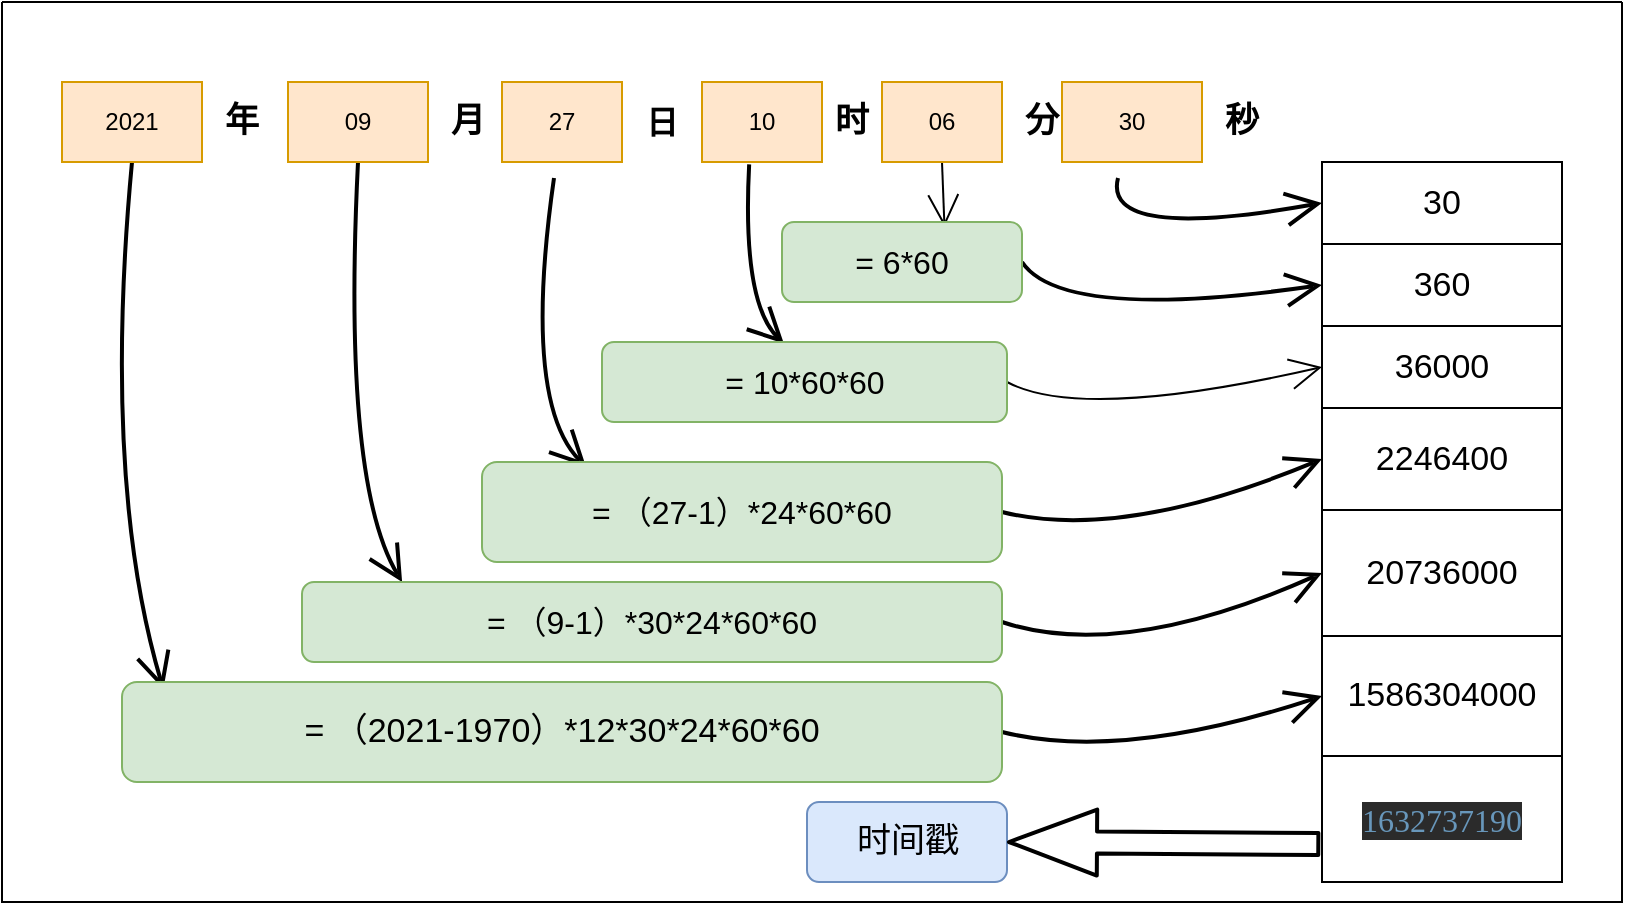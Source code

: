 <mxfile version="15.3.5" type="github"><diagram id="U4mt9spUrg4RPko_rtaC" name="Page-1"><mxGraphModel dx="1038" dy="583" grid="1" gridSize="10" guides="1" tooltips="1" connect="1" arrows="1" fold="1" page="1" pageScale="1" pageWidth="827" pageHeight="1169" math="0" shadow="0"><root><mxCell id="0"/><mxCell id="1" parent="0"/><mxCell id="R2dwJUA2b5WfOs4AcU1H-3" value="" style="swimlane;startSize=0;hachureGap=4;pointerEvents=0;" vertex="1" parent="1"><mxGeometry x="90" y="300" width="810" height="450" as="geometry"/></mxCell><mxCell id="R2dwJUA2b5WfOs4AcU1H-53" style="edgeStyle=none;curved=1;rounded=0;orthogonalLoop=1;jettySize=auto;html=1;exitX=0.5;exitY=1;exitDx=0;exitDy=0;entryX=0.047;entryY=0.072;entryDx=0;entryDy=0;entryPerimeter=0;fontSize=17;endArrow=open;startSize=14;endSize=14;sourcePerimeterSpacing=8;targetPerimeterSpacing=8;strokeWidth=2;" edge="1" parent="R2dwJUA2b5WfOs4AcU1H-3" source="R2dwJUA2b5WfOs4AcU1H-1" target="R2dwJUA2b5WfOs4AcU1H-50"><mxGeometry relative="1" as="geometry"><Array as="points"><mxPoint x="50" y="240"/></Array></mxGeometry></mxCell><mxCell id="R2dwJUA2b5WfOs4AcU1H-1" value="2021" style="rounded=0;whiteSpace=wrap;html=1;hachureGap=4;pointerEvents=0;fillColor=#ffe6cc;strokeColor=#d79b00;" vertex="1" parent="R2dwJUA2b5WfOs4AcU1H-3"><mxGeometry x="30" y="40" width="70" height="40" as="geometry"/></mxCell><mxCell id="R2dwJUA2b5WfOs4AcU1H-51" style="edgeStyle=none;curved=1;rounded=0;orthogonalLoop=1;jettySize=auto;html=1;exitX=0.5;exitY=1;exitDx=0;exitDy=0;entryX=0.143;entryY=0;entryDx=0;entryDy=0;entryPerimeter=0;fontSize=17;endArrow=open;startSize=14;endSize=14;sourcePerimeterSpacing=8;targetPerimeterSpacing=8;strokeWidth=2;" edge="1" parent="R2dwJUA2b5WfOs4AcU1H-3" source="R2dwJUA2b5WfOs4AcU1H-2" target="R2dwJUA2b5WfOs4AcU1H-11"><mxGeometry relative="1" as="geometry"><Array as="points"><mxPoint x="170" y="240"/></Array></mxGeometry></mxCell><mxCell id="R2dwJUA2b5WfOs4AcU1H-2" value="09" style="rounded=0;whiteSpace=wrap;html=1;hachureGap=4;pointerEvents=0;fillColor=#ffe6cc;strokeColor=#d79b00;" vertex="1" parent="R2dwJUA2b5WfOs4AcU1H-3"><mxGeometry x="143" y="40" width="70" height="40" as="geometry"/></mxCell><mxCell id="R2dwJUA2b5WfOs4AcU1H-48" style="edgeStyle=none;curved=1;rounded=0;orthogonalLoop=1;jettySize=auto;html=1;entryX=0.2;entryY=0.048;entryDx=0;entryDy=0;entryPerimeter=0;fontSize=17;endArrow=open;startSize=14;endSize=14;sourcePerimeterSpacing=8;targetPerimeterSpacing=8;strokeWidth=2;" edge="1" parent="R2dwJUA2b5WfOs4AcU1H-3" source="R2dwJUA2b5WfOs4AcU1H-4" target="R2dwJUA2b5WfOs4AcU1H-10"><mxGeometry relative="1" as="geometry"><Array as="points"><mxPoint x="260" y="200"/></Array></mxGeometry></mxCell><mxCell id="R2dwJUA2b5WfOs4AcU1H-4" value="27" style="rounded=0;whiteSpace=wrap;html=1;hachureGap=4;pointerEvents=0;fillColor=#ffe6cc;strokeColor=#d79b00;" vertex="1" parent="R2dwJUA2b5WfOs4AcU1H-3"><mxGeometry x="250" y="40" width="60" height="40" as="geometry"/></mxCell><mxCell id="R2dwJUA2b5WfOs4AcU1H-46" style="edgeStyle=none;curved=1;rounded=0;orthogonalLoop=1;jettySize=auto;html=1;exitX=0.393;exitY=1.03;exitDx=0;exitDy=0;fontSize=17;endArrow=open;startSize=14;endSize=14;sourcePerimeterSpacing=8;targetPerimeterSpacing=8;entryX=0.449;entryY=0.02;entryDx=0;entryDy=0;entryPerimeter=0;exitPerimeter=0;strokeWidth=2;" edge="1" parent="R2dwJUA2b5WfOs4AcU1H-3" source="R2dwJUA2b5WfOs4AcU1H-5" target="R2dwJUA2b5WfOs4AcU1H-9"><mxGeometry relative="1" as="geometry"><Array as="points"><mxPoint x="370" y="150"/></Array></mxGeometry></mxCell><mxCell id="R2dwJUA2b5WfOs4AcU1H-5" value="10" style="rounded=0;whiteSpace=wrap;html=1;hachureGap=4;pointerEvents=0;fillColor=#ffe6cc;strokeColor=#d79b00;" vertex="1" parent="R2dwJUA2b5WfOs4AcU1H-3"><mxGeometry x="350" y="40" width="60" height="40" as="geometry"/></mxCell><mxCell id="R2dwJUA2b5WfOs4AcU1H-44" style="edgeStyle=none;curved=1;rounded=0;orthogonalLoop=1;jettySize=auto;html=1;exitX=0.5;exitY=1;exitDx=0;exitDy=0;fontSize=17;endArrow=open;startSize=14;endSize=14;sourcePerimeterSpacing=8;targetPerimeterSpacing=8;entryX=0.677;entryY=0.06;entryDx=0;entryDy=0;entryPerimeter=0;" edge="1" parent="R2dwJUA2b5WfOs4AcU1H-3" source="R2dwJUA2b5WfOs4AcU1H-7" target="R2dwJUA2b5WfOs4AcU1H-8"><mxGeometry relative="1" as="geometry"><mxPoint x="470" y="120" as="targetPoint"/></mxGeometry></mxCell><mxCell id="R2dwJUA2b5WfOs4AcU1H-7" value="06" style="rounded=0;whiteSpace=wrap;html=1;hachureGap=4;pointerEvents=0;fillColor=#ffe6cc;strokeColor=#d79b00;" vertex="1" parent="R2dwJUA2b5WfOs4AcU1H-3"><mxGeometry x="440" y="40" width="60" height="40" as="geometry"/></mxCell><mxCell id="R2dwJUA2b5WfOs4AcU1H-45" style="edgeStyle=none;curved=1;rounded=0;orthogonalLoop=1;jettySize=auto;html=1;exitX=1;exitY=0.5;exitDx=0;exitDy=0;entryX=0;entryY=0.5;entryDx=0;entryDy=0;fontSize=17;endArrow=open;startSize=14;endSize=14;sourcePerimeterSpacing=8;targetPerimeterSpacing=8;strokeWidth=2;" edge="1" parent="R2dwJUA2b5WfOs4AcU1H-3" source="R2dwJUA2b5WfOs4AcU1H-8" target="R2dwJUA2b5WfOs4AcU1H-33"><mxGeometry relative="1" as="geometry"><Array as="points"><mxPoint x="530" y="160"/></Array></mxGeometry></mxCell><mxCell id="R2dwJUA2b5WfOs4AcU1H-8" value="= 6*60" style="rounded=1;whiteSpace=wrap;html=1;hachureGap=4;pointerEvents=0;fontSize=16;fillColor=#d5e8d4;strokeColor=#82b366;" vertex="1" parent="R2dwJUA2b5WfOs4AcU1H-3"><mxGeometry x="390" y="110" width="120" height="40" as="geometry"/></mxCell><mxCell id="R2dwJUA2b5WfOs4AcU1H-47" style="edgeStyle=none;curved=1;rounded=0;orthogonalLoop=1;jettySize=auto;html=1;exitX=1;exitY=0.5;exitDx=0;exitDy=0;entryX=0;entryY=0.5;entryDx=0;entryDy=0;fontSize=17;endArrow=open;startSize=14;endSize=14;sourcePerimeterSpacing=8;targetPerimeterSpacing=8;strokeWidth=1;" edge="1" parent="R2dwJUA2b5WfOs4AcU1H-3" source="R2dwJUA2b5WfOs4AcU1H-9" target="R2dwJUA2b5WfOs4AcU1H-35"><mxGeometry relative="1" as="geometry"><Array as="points"><mxPoint x="540" y="210"/></Array></mxGeometry></mxCell><mxCell id="R2dwJUA2b5WfOs4AcU1H-9" value="= 10*60*60" style="rounded=1;whiteSpace=wrap;html=1;hachureGap=4;pointerEvents=0;fontSize=16;fillColor=#d5e8d4;strokeColor=#82b366;" vertex="1" parent="R2dwJUA2b5WfOs4AcU1H-3"><mxGeometry x="300" y="170" width="202.5" height="40" as="geometry"/></mxCell><mxCell id="R2dwJUA2b5WfOs4AcU1H-49" style="edgeStyle=none;curved=1;rounded=0;orthogonalLoop=1;jettySize=auto;html=1;exitX=1;exitY=0.5;exitDx=0;exitDy=0;entryX=0;entryY=0.5;entryDx=0;entryDy=0;fontSize=17;endArrow=open;startSize=14;endSize=14;sourcePerimeterSpacing=8;targetPerimeterSpacing=8;strokeWidth=2;" edge="1" parent="R2dwJUA2b5WfOs4AcU1H-3" source="R2dwJUA2b5WfOs4AcU1H-10" target="R2dwJUA2b5WfOs4AcU1H-37"><mxGeometry relative="1" as="geometry"><Array as="points"><mxPoint x="560" y="270"/></Array></mxGeometry></mxCell><mxCell id="R2dwJUA2b5WfOs4AcU1H-10" value="= （27-1）*24*60*60" style="rounded=1;whiteSpace=wrap;html=1;hachureGap=4;pointerEvents=0;fontSize=16;fillColor=#d5e8d4;strokeColor=#82b366;" vertex="1" parent="R2dwJUA2b5WfOs4AcU1H-3"><mxGeometry x="240" y="230" width="260" height="50" as="geometry"/></mxCell><mxCell id="R2dwJUA2b5WfOs4AcU1H-52" style="edgeStyle=none;curved=1;rounded=0;orthogonalLoop=1;jettySize=auto;html=1;exitX=1;exitY=0.5;exitDx=0;exitDy=0;entryX=0;entryY=0.5;entryDx=0;entryDy=0;fontSize=17;endArrow=open;startSize=14;endSize=14;sourcePerimeterSpacing=8;targetPerimeterSpacing=8;strokeWidth=2;" edge="1" parent="R2dwJUA2b5WfOs4AcU1H-3" source="R2dwJUA2b5WfOs4AcU1H-11" target="R2dwJUA2b5WfOs4AcU1H-39"><mxGeometry relative="1" as="geometry"><Array as="points"><mxPoint x="560" y="330"/></Array></mxGeometry></mxCell><mxCell id="R2dwJUA2b5WfOs4AcU1H-11" value="= （9-1）*30*24*60*60" style="rounded=1;whiteSpace=wrap;html=1;hachureGap=4;pointerEvents=0;fontSize=16;fillColor=#d5e8d4;strokeColor=#82b366;" vertex="1" parent="R2dwJUA2b5WfOs4AcU1H-3"><mxGeometry x="150" y="290" width="350" height="40" as="geometry"/></mxCell><mxCell id="R2dwJUA2b5WfOs4AcU1H-43" style="edgeStyle=none;curved=1;rounded=0;orthogonalLoop=1;jettySize=auto;html=1;entryX=0;entryY=0.5;entryDx=0;entryDy=0;fontSize=17;endArrow=open;startSize=14;endSize=14;sourcePerimeterSpacing=8;targetPerimeterSpacing=8;strokeWidth=2;" edge="1" parent="R2dwJUA2b5WfOs4AcU1H-3" source="R2dwJUA2b5WfOs4AcU1H-12" target="R2dwJUA2b5WfOs4AcU1H-31"><mxGeometry relative="1" as="geometry"><Array as="points"><mxPoint x="550" y="120"/></Array></mxGeometry></mxCell><mxCell id="R2dwJUA2b5WfOs4AcU1H-12" value="30" style="rounded=0;whiteSpace=wrap;html=1;hachureGap=4;pointerEvents=0;fillColor=#ffe6cc;strokeColor=#d79b00;" vertex="1" parent="R2dwJUA2b5WfOs4AcU1H-3"><mxGeometry x="530" y="40" width="70" height="40" as="geometry"/></mxCell><mxCell id="R2dwJUA2b5WfOs4AcU1H-13" value="年" style="text;html=1;strokeColor=none;fillColor=none;align=center;verticalAlign=middle;whiteSpace=wrap;rounded=0;hachureGap=4;pointerEvents=0;fontSize=17;fontStyle=1" vertex="1" parent="R2dwJUA2b5WfOs4AcU1H-3"><mxGeometry x="100" y="50" width="40" height="20" as="geometry"/></mxCell><mxCell id="R2dwJUA2b5WfOs4AcU1H-14" value="月" style="text;html=1;strokeColor=none;fillColor=none;align=center;verticalAlign=middle;whiteSpace=wrap;rounded=0;hachureGap=4;pointerEvents=0;fontStyle=1;fontSize=17;" vertex="1" parent="R2dwJUA2b5WfOs4AcU1H-3"><mxGeometry x="213" y="50" width="40" height="20" as="geometry"/></mxCell><mxCell id="R2dwJUA2b5WfOs4AcU1H-15" value="日" style="text;html=1;strokeColor=none;fillColor=none;align=center;verticalAlign=middle;whiteSpace=wrap;rounded=0;hachureGap=4;pointerEvents=0;fontSize=16;fontStyle=1" vertex="1" parent="R2dwJUA2b5WfOs4AcU1H-3"><mxGeometry x="310" y="50" width="40" height="20" as="geometry"/></mxCell><mxCell id="R2dwJUA2b5WfOs4AcU1H-16" value="时" style="text;html=1;strokeColor=none;fillColor=none;align=center;verticalAlign=middle;whiteSpace=wrap;rounded=0;hachureGap=4;pointerEvents=0;fontSize=17;fontStyle=1" vertex="1" parent="R2dwJUA2b5WfOs4AcU1H-3"><mxGeometry x="405" y="50" width="40" height="20" as="geometry"/></mxCell><mxCell id="R2dwJUA2b5WfOs4AcU1H-17" value="分" style="text;html=1;strokeColor=none;fillColor=none;align=center;verticalAlign=middle;whiteSpace=wrap;rounded=0;hachureGap=4;pointerEvents=0;fontSize=17;fontStyle=1" vertex="1" parent="R2dwJUA2b5WfOs4AcU1H-3"><mxGeometry x="500" y="50" width="40" height="20" as="geometry"/></mxCell><mxCell id="R2dwJUA2b5WfOs4AcU1H-29" value="秒" style="text;html=1;strokeColor=none;fillColor=none;align=center;verticalAlign=middle;whiteSpace=wrap;rounded=0;hachureGap=4;pointerEvents=0;fontSize=17;fontStyle=1" vertex="1" parent="R2dwJUA2b5WfOs4AcU1H-3"><mxGeometry x="600" y="50" width="40" height="20" as="geometry"/></mxCell><mxCell id="R2dwJUA2b5WfOs4AcU1H-30" value="" style="shape=table;startSize=0;container=1;collapsible=0;childLayout=tableLayout;hachureGap=4;pointerEvents=0;fontSize=17;" vertex="1" parent="R2dwJUA2b5WfOs4AcU1H-3"><mxGeometry x="660" y="80" width="120" height="360" as="geometry"/></mxCell><mxCell id="R2dwJUA2b5WfOs4AcU1H-31" value="" style="shape=partialRectangle;collapsible=0;dropTarget=0;pointerEvents=0;fillColor=none;top=0;left=0;bottom=0;right=0;points=[[0,0.5],[1,0.5]];portConstraint=eastwest;hachureGap=4;fontSize=17;" vertex="1" parent="R2dwJUA2b5WfOs4AcU1H-30"><mxGeometry width="120" height="41" as="geometry"/></mxCell><mxCell id="R2dwJUA2b5WfOs4AcU1H-32" value="30" style="shape=partialRectangle;html=1;whiteSpace=wrap;connectable=0;overflow=hidden;fillColor=none;top=0;left=0;bottom=0;right=0;pointerEvents=1;hachureGap=4;fontSize=17;" vertex="1" parent="R2dwJUA2b5WfOs4AcU1H-31"><mxGeometry width="120" height="41" as="geometry"><mxRectangle width="120" height="41" as="alternateBounds"/></mxGeometry></mxCell><mxCell id="R2dwJUA2b5WfOs4AcU1H-33" value="" style="shape=partialRectangle;collapsible=0;dropTarget=0;pointerEvents=0;fillColor=none;top=0;left=0;bottom=0;right=0;points=[[0,0.5],[1,0.5]];portConstraint=eastwest;hachureGap=4;fontSize=17;" vertex="1" parent="R2dwJUA2b5WfOs4AcU1H-30"><mxGeometry y="41" width="120" height="41" as="geometry"/></mxCell><mxCell id="R2dwJUA2b5WfOs4AcU1H-34" value="360" style="shape=partialRectangle;html=1;whiteSpace=wrap;connectable=0;overflow=hidden;fillColor=none;top=0;left=0;bottom=0;right=0;pointerEvents=1;hachureGap=4;fontSize=17;" vertex="1" parent="R2dwJUA2b5WfOs4AcU1H-33"><mxGeometry width="120" height="41" as="geometry"><mxRectangle width="120" height="41" as="alternateBounds"/></mxGeometry></mxCell><mxCell id="R2dwJUA2b5WfOs4AcU1H-35" value="" style="shape=partialRectangle;collapsible=0;dropTarget=0;pointerEvents=0;fillColor=none;top=0;left=0;bottom=0;right=0;points=[[0,0.5],[1,0.5]];portConstraint=eastwest;hachureGap=4;fontSize=17;" vertex="1" parent="R2dwJUA2b5WfOs4AcU1H-30"><mxGeometry y="82" width="120" height="41" as="geometry"/></mxCell><mxCell id="R2dwJUA2b5WfOs4AcU1H-36" value="36000" style="shape=partialRectangle;html=1;whiteSpace=wrap;connectable=0;overflow=hidden;fillColor=none;top=0;left=0;bottom=0;right=0;pointerEvents=1;hachureGap=4;fontSize=17;" vertex="1" parent="R2dwJUA2b5WfOs4AcU1H-35"><mxGeometry width="120" height="41" as="geometry"><mxRectangle width="120" height="41" as="alternateBounds"/></mxGeometry></mxCell><mxCell id="R2dwJUA2b5WfOs4AcU1H-37" value="" style="shape=partialRectangle;collapsible=0;dropTarget=0;pointerEvents=0;fillColor=none;top=0;left=0;bottom=0;right=0;points=[[0,0.5],[1,0.5]];portConstraint=eastwest;hachureGap=4;fontSize=17;" vertex="1" parent="R2dwJUA2b5WfOs4AcU1H-30"><mxGeometry y="123" width="120" height="51" as="geometry"/></mxCell><mxCell id="R2dwJUA2b5WfOs4AcU1H-38" value="2246400" style="shape=partialRectangle;html=1;whiteSpace=wrap;connectable=0;overflow=hidden;fillColor=none;top=0;left=0;bottom=0;right=0;pointerEvents=1;hachureGap=4;fontSize=17;" vertex="1" parent="R2dwJUA2b5WfOs4AcU1H-37"><mxGeometry width="120" height="51" as="geometry"><mxRectangle width="120" height="51" as="alternateBounds"/></mxGeometry></mxCell><mxCell id="R2dwJUA2b5WfOs4AcU1H-39" value="" style="shape=partialRectangle;collapsible=0;dropTarget=0;pointerEvents=0;fillColor=none;top=0;left=0;bottom=0;right=0;points=[[0,0.5],[1,0.5]];portConstraint=eastwest;hachureGap=4;fontSize=17;" vertex="1" parent="R2dwJUA2b5WfOs4AcU1H-30"><mxGeometry y="174" width="120" height="63" as="geometry"/></mxCell><mxCell id="R2dwJUA2b5WfOs4AcU1H-40" value="20736000" style="shape=partialRectangle;html=1;whiteSpace=wrap;connectable=0;overflow=hidden;fillColor=none;top=0;left=0;bottom=0;right=0;pointerEvents=1;hachureGap=4;fontSize=17;" vertex="1" parent="R2dwJUA2b5WfOs4AcU1H-39"><mxGeometry width="120" height="63" as="geometry"><mxRectangle width="120" height="63" as="alternateBounds"/></mxGeometry></mxCell><mxCell id="R2dwJUA2b5WfOs4AcU1H-41" value="" style="shape=partialRectangle;collapsible=0;dropTarget=0;pointerEvents=0;fillColor=none;top=0;left=0;bottom=0;right=0;points=[[0,0.5],[1,0.5]];portConstraint=eastwest;hachureGap=4;fontSize=17;" vertex="1" parent="R2dwJUA2b5WfOs4AcU1H-30"><mxGeometry y="237" width="120" height="60" as="geometry"/></mxCell><mxCell id="R2dwJUA2b5WfOs4AcU1H-42" value="1586304000" style="shape=partialRectangle;html=1;whiteSpace=wrap;connectable=0;overflow=hidden;fillColor=none;top=0;left=0;bottom=0;right=0;pointerEvents=1;hachureGap=4;fontSize=17;" vertex="1" parent="R2dwJUA2b5WfOs4AcU1H-41"><mxGeometry width="120" height="60" as="geometry"><mxRectangle width="120" height="60" as="alternateBounds"/></mxGeometry></mxCell><mxCell id="R2dwJUA2b5WfOs4AcU1H-55" style="shape=partialRectangle;collapsible=0;dropTarget=0;pointerEvents=0;fillColor=none;top=0;left=0;bottom=0;right=0;points=[[0,0.5],[1,0.5]];portConstraint=eastwest;hachureGap=4;fontSize=17;" vertex="1" parent="R2dwJUA2b5WfOs4AcU1H-30"><mxGeometry y="297" width="120" height="63" as="geometry"/></mxCell><mxCell id="R2dwJUA2b5WfOs4AcU1H-56" value="&lt;pre style=&quot;background-color: #2b2b2b ; color: #a9b7c6 ; font-family: &amp;#34;droid sans mono&amp;#34; ; font-size: 12.0pt&quot;&gt;&lt;span style=&quot;color: #6897bb&quot;&gt;1632737190&lt;/span&gt;&lt;/pre&gt;" style="shape=partialRectangle;html=1;whiteSpace=wrap;connectable=0;overflow=hidden;fillColor=none;top=0;left=0;bottom=0;right=0;pointerEvents=1;hachureGap=4;fontSize=17;" vertex="1" parent="R2dwJUA2b5WfOs4AcU1H-55"><mxGeometry width="120" height="63" as="geometry"><mxRectangle width="120" height="63" as="alternateBounds"/></mxGeometry></mxCell><mxCell id="R2dwJUA2b5WfOs4AcU1H-54" style="edgeStyle=none;curved=1;rounded=0;orthogonalLoop=1;jettySize=auto;html=1;exitX=1;exitY=0.5;exitDx=0;exitDy=0;entryX=0;entryY=0.5;entryDx=0;entryDy=0;fontSize=17;endArrow=open;startSize=14;endSize=14;sourcePerimeterSpacing=8;targetPerimeterSpacing=8;strokeWidth=2;" edge="1" parent="R2dwJUA2b5WfOs4AcU1H-3" source="R2dwJUA2b5WfOs4AcU1H-50" target="R2dwJUA2b5WfOs4AcU1H-41"><mxGeometry relative="1" as="geometry"><Array as="points"><mxPoint x="560" y="380"/></Array></mxGeometry></mxCell><mxCell id="R2dwJUA2b5WfOs4AcU1H-50" value="= （2021-1970）*12*30*24*60*60" style="rounded=1;whiteSpace=wrap;html=1;hachureGap=4;pointerEvents=0;fontSize=17;fillColor=#d5e8d4;strokeColor=#82b366;" vertex="1" parent="R2dwJUA2b5WfOs4AcU1H-3"><mxGeometry x="60" y="340" width="440" height="50" as="geometry"/></mxCell><mxCell id="R2dwJUA2b5WfOs4AcU1H-57" value="时间戳" style="rounded=1;whiteSpace=wrap;html=1;hachureGap=4;pointerEvents=0;fontSize=17;fillColor=#dae8fc;strokeColor=#6c8ebf;" vertex="1" parent="R2dwJUA2b5WfOs4AcU1H-3"><mxGeometry x="402.5" y="400" width="100" height="40" as="geometry"/></mxCell><mxCell id="R2dwJUA2b5WfOs4AcU1H-58" value="" style="shape=flexArrow;endArrow=classic;html=1;fontSize=17;startSize=14;endSize=14;sourcePerimeterSpacing=8;targetPerimeterSpacing=8;exitX=-0.007;exitY=0.698;exitDx=0;exitDy=0;exitPerimeter=0;entryX=1;entryY=0.5;entryDx=0;entryDy=0;strokeWidth=2;" edge="1" parent="R2dwJUA2b5WfOs4AcU1H-3" source="R2dwJUA2b5WfOs4AcU1H-55" target="R2dwJUA2b5WfOs4AcU1H-57"><mxGeometry width="50" height="50" relative="1" as="geometry"><mxPoint x="540" y="440" as="sourcePoint"/><mxPoint x="503" y="408" as="targetPoint"/></mxGeometry></mxCell></root></mxGraphModel></diagram></mxfile>